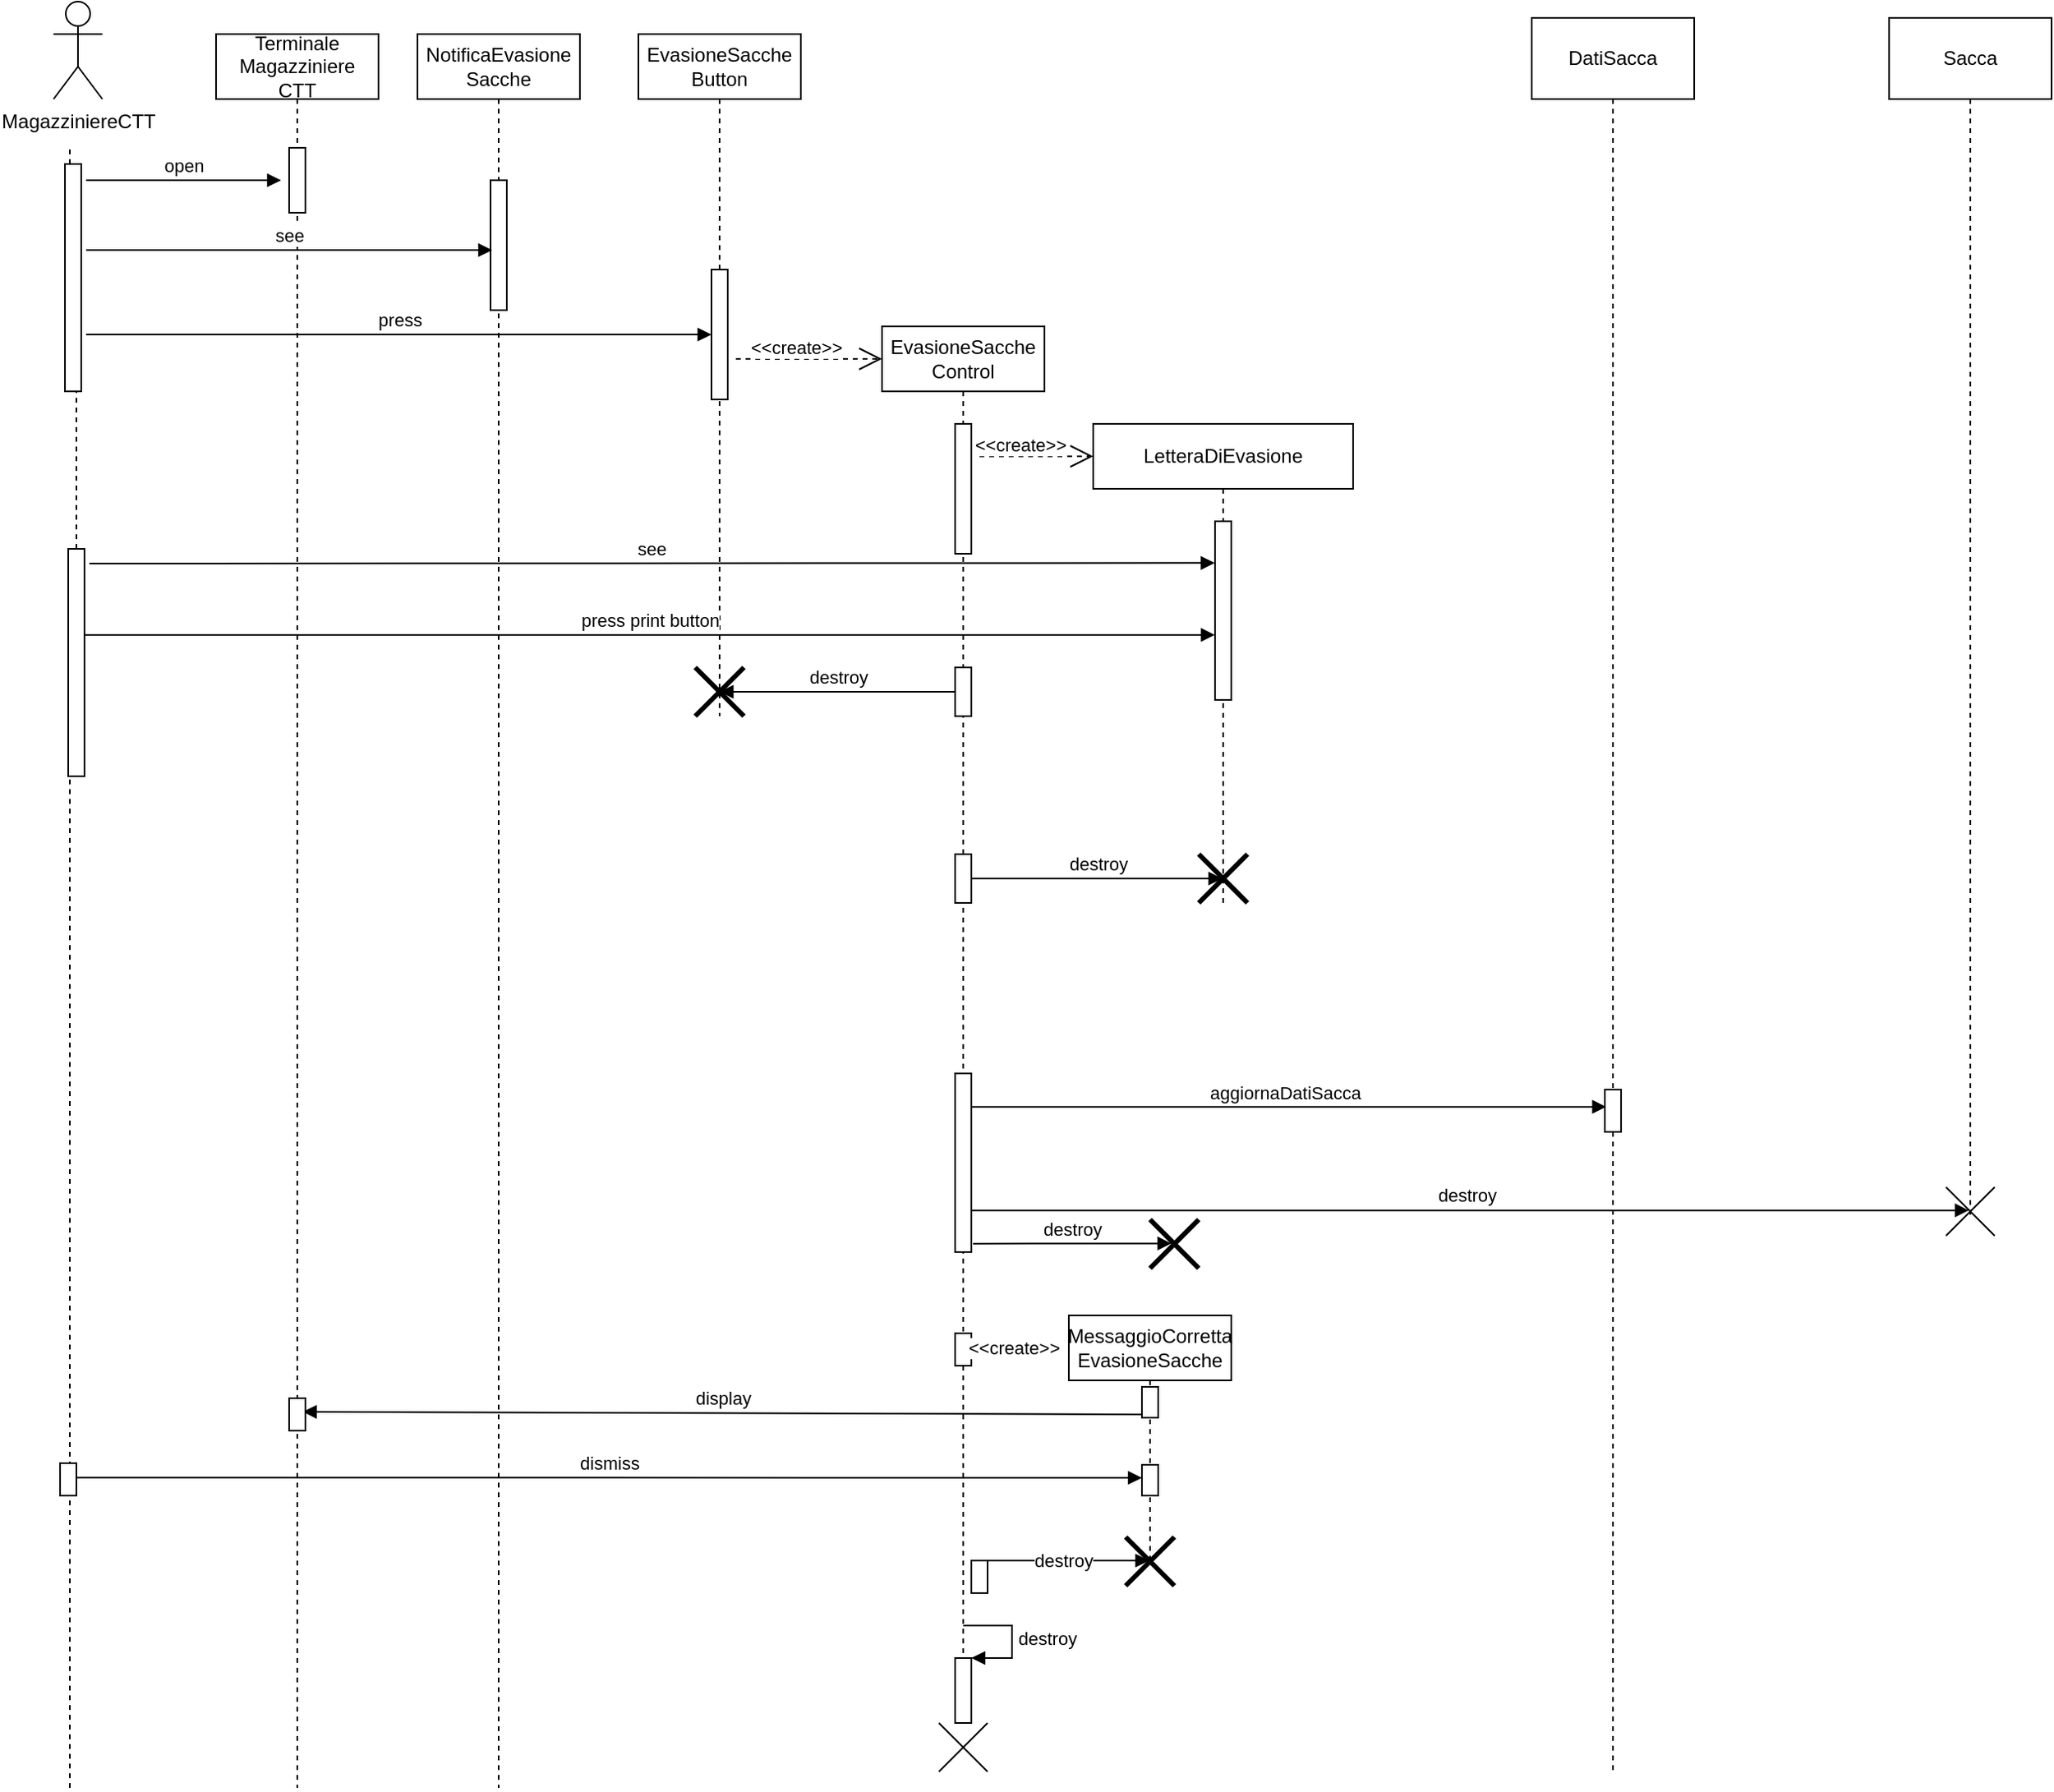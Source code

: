 <mxfile version="14.5.1" type="device"><diagram id="XsYjjXMs02kWa-WO1dlW" name="Page-1"><mxGraphModel dx="1278" dy="995" grid="1" gridSize="10" guides="1" tooltips="1" connect="1" arrows="1" fold="1" page="1" pageScale="1" pageWidth="827" pageHeight="1169" math="0" shadow="0"><root><mxCell id="0"/><mxCell id="1" parent="0"/><mxCell id="waBPI72vu24lXxiu2Cvt-4" value="destroy" style="html=1;verticalAlign=bottom;endArrow=block;entryX=0.469;entryY=0.478;entryDx=0;entryDy=0;entryPerimeter=0;" parent="1" source="NlIbe6UXu61aGWaOA6JF-43" target="waBPI72vu24lXxiu2Cvt-5" edge="1"><mxGeometry width="80" relative="1" as="geometry"><mxPoint x="1380" y="840" as="sourcePoint"/><mxPoint x="2053.33" y="840.34" as="targetPoint"/></mxGeometry></mxCell><mxCell id="waBPI72vu24lXxiu2Cvt-6" value="aggiornaDatiSacca" style="html=1;verticalAlign=bottom;endArrow=block;entryX=0.08;entryY=0.408;entryDx=0;entryDy=0;entryPerimeter=0;" parent="1" source="NlIbe6UXu61aGWaOA6JF-43" target="q7Y4T0QO9IF6jPcpgNIj-2" edge="1"><mxGeometry width="80" relative="1" as="geometry"><mxPoint x="1380" y="820" as="sourcePoint"/><mxPoint x="1912" y="821" as="targetPoint"/></mxGeometry></mxCell><mxCell id="NlIbe6UXu61aGWaOA6JF-48" value="LetteraDiEvasione" style="shape=umlLifeline;perimeter=lifelinePerimeter;whiteSpace=wrap;html=1;container=1;collapsible=0;recursiveResize=0;outlineConnect=0;" parent="1" vertex="1"><mxGeometry x="730" y="320" width="160" height="295" as="geometry"/></mxCell><mxCell id="9CCmjaMXcZuyw1InD07_-42" value="" style="shape=umlDestroy;whiteSpace=wrap;html=1;strokeWidth=3;" parent="NlIbe6UXu61aGWaOA6JF-48" vertex="1"><mxGeometry x="35" y="490" width="30" height="30" as="geometry"/></mxCell><mxCell id="QX9X6XQTIma862YGj8TJ-4" value="" style="shape=umlDestroy;whiteSpace=wrap;html=1;strokeWidth=3;" parent="NlIbe6UXu61aGWaOA6JF-48" vertex="1"><mxGeometry x="65" y="265" width="30" height="30" as="geometry"/></mxCell><mxCell id="NlIbe6UXu61aGWaOA6JF-1" value="MagazziniereCTT" style="shape=umlActor;verticalLabelPosition=bottom;verticalAlign=top;html=1;outlineConnect=0;" parent="1" vertex="1"><mxGeometry x="90" y="60" width="30" height="60" as="geometry"/></mxCell><mxCell id="NlIbe6UXu61aGWaOA6JF-2" value="" style="endArrow=none;dashed=1;html=1;" parent="1" source="NlIbe6UXu61aGWaOA6JF-7" edge="1"><mxGeometry width="50" height="50" relative="1" as="geometry"><mxPoint x="100" y="410" as="sourcePoint"/><mxPoint x="100" y="150" as="targetPoint"/></mxGeometry></mxCell><mxCell id="NlIbe6UXu61aGWaOA6JF-7" value="" style="html=1;points=[];perimeter=orthogonalPerimeter;" parent="1" vertex="1"><mxGeometry x="97" y="160" width="10" height="140" as="geometry"/></mxCell><mxCell id="NlIbe6UXu61aGWaOA6JF-8" value="" style="endArrow=none;dashed=1;html=1;" parent="1" source="NlIbe6UXu61aGWaOA6JF-50" target="NlIbe6UXu61aGWaOA6JF-7" edge="1"><mxGeometry width="50" height="50" relative="1" as="geometry"><mxPoint x="100" y="600" as="sourcePoint"/><mxPoint x="100" y="150" as="targetPoint"/></mxGeometry></mxCell><mxCell id="NlIbe6UXu61aGWaOA6JF-26" value="Terminale Magazziniere CTT" style="shape=umlLifeline;perimeter=lifelinePerimeter;whiteSpace=wrap;html=1;container=1;collapsible=0;recursiveResize=0;outlineConnect=0;" parent="1" vertex="1"><mxGeometry x="190" y="80" width="100" height="1080" as="geometry"/></mxCell><mxCell id="NlIbe6UXu61aGWaOA6JF-35" value="" style="html=1;points=[];perimeter=orthogonalPerimeter;" parent="NlIbe6UXu61aGWaOA6JF-26" vertex="1"><mxGeometry x="45" y="70" width="10" height="40" as="geometry"/></mxCell><mxCell id="NlIbe6UXu61aGWaOA6JF-31" value="open" style="html=1;verticalAlign=bottom;endArrow=block;" parent="1" edge="1"><mxGeometry width="80" relative="1" as="geometry"><mxPoint x="110" y="170" as="sourcePoint"/><mxPoint x="230" y="170" as="targetPoint"/></mxGeometry></mxCell><mxCell id="NlIbe6UXu61aGWaOA6JF-32" value="NotificaEvasione Sacche" style="shape=umlLifeline;perimeter=lifelinePerimeter;whiteSpace=wrap;html=1;container=1;collapsible=0;recursiveResize=0;outlineConnect=0;" parent="1" vertex="1"><mxGeometry x="314" y="80" width="100" height="1080" as="geometry"/></mxCell><mxCell id="NlIbe6UXu61aGWaOA6JF-33" value="" style="html=1;points=[];perimeter=orthogonalPerimeter;" parent="NlIbe6UXu61aGWaOA6JF-32" vertex="1"><mxGeometry x="45" y="90" width="10" height="80" as="geometry"/></mxCell><mxCell id="NlIbe6UXu61aGWaOA6JF-34" value="see" style="html=1;verticalAlign=bottom;endArrow=block;" parent="1" edge="1"><mxGeometry width="80" relative="1" as="geometry"><mxPoint x="110" y="213" as="sourcePoint"/><mxPoint x="360" y="213" as="targetPoint"/></mxGeometry></mxCell><mxCell id="NlIbe6UXu61aGWaOA6JF-38" value="EvasioneSacche&lt;br&gt;Button" style="shape=umlLifeline;perimeter=lifelinePerimeter;whiteSpace=wrap;html=1;container=1;collapsible=0;recursiveResize=0;outlineConnect=0;" parent="1" vertex="1"><mxGeometry x="450" y="80" width="100" height="420" as="geometry"/></mxCell><mxCell id="NlIbe6UXu61aGWaOA6JF-39" value="" style="html=1;points=[];perimeter=orthogonalPerimeter;" parent="NlIbe6UXu61aGWaOA6JF-38" vertex="1"><mxGeometry x="45" y="145" width="10" height="80" as="geometry"/></mxCell><mxCell id="k0hMgQiCcVBmHwfRz_lX-5" value="" style="shape=umlDestroy;whiteSpace=wrap;html=1;strokeWidth=3;" parent="NlIbe6UXu61aGWaOA6JF-38" vertex="1"><mxGeometry x="35" y="390" width="30" height="30" as="geometry"/></mxCell><mxCell id="NlIbe6UXu61aGWaOA6JF-40" value="press" style="html=1;verticalAlign=bottom;endArrow=block;entryX=0;entryY=0.5;entryDx=0;entryDy=0;entryPerimeter=0;" parent="1" target="NlIbe6UXu61aGWaOA6JF-39" edge="1"><mxGeometry width="80" relative="1" as="geometry"><mxPoint x="110" y="265" as="sourcePoint"/><mxPoint x="490" y="265" as="targetPoint"/></mxGeometry></mxCell><mxCell id="NlIbe6UXu61aGWaOA6JF-41" value="" style="endArrow=open;dashed=1;endFill=0;endSize=12;html=1;" parent="1" edge="1"><mxGeometry width="160" relative="1" as="geometry"><mxPoint x="510" y="280" as="sourcePoint"/><mxPoint x="600" y="280" as="targetPoint"/></mxGeometry></mxCell><mxCell id="NlIbe6UXu61aGWaOA6JF-42" value="&amp;lt;&amp;lt;create&amp;gt;&amp;gt;" style="edgeLabel;html=1;align=center;verticalAlign=middle;resizable=0;points=[];" parent="NlIbe6UXu61aGWaOA6JF-41" vertex="1" connectable="0"><mxGeometry x="0.225" y="3" relative="1" as="geometry"><mxPoint x="-18" y="-4" as="offset"/></mxGeometry></mxCell><mxCell id="NlIbe6UXu61aGWaOA6JF-43" value="EvasioneSacche Control" style="shape=umlLifeline;perimeter=lifelinePerimeter;whiteSpace=wrap;html=1;container=1;collapsible=0;recursiveResize=0;outlineConnect=0;" parent="1" vertex="1"><mxGeometry x="600" y="260" width="100" height="820" as="geometry"/></mxCell><mxCell id="NlIbe6UXu61aGWaOA6JF-47" value="" style="html=1;points=[];perimeter=orthogonalPerimeter;" parent="NlIbe6UXu61aGWaOA6JF-43" vertex="1"><mxGeometry x="45" y="60" width="10" height="80" as="geometry"/></mxCell><mxCell id="9CCmjaMXcZuyw1InD07_-26" value="" style="html=1;points=[];perimeter=orthogonalPerimeter;" parent="NlIbe6UXu61aGWaOA6JF-43" vertex="1"><mxGeometry x="45" y="620" width="10" height="20" as="geometry"/></mxCell><mxCell id="oHIcFJpFnRrAKAoGPdnC-1" value="" style="html=1;points=[];perimeter=orthogonalPerimeter;" parent="NlIbe6UXu61aGWaOA6JF-43" vertex="1"><mxGeometry x="45" y="460" width="10" height="110" as="geometry"/></mxCell><mxCell id="oHIcFJpFnRrAKAoGPdnC-2" value="destroy" style="edgeStyle=orthogonalEdgeStyle;html=1;align=left;spacingLeft=2;endArrow=block;rounded=0;" parent="NlIbe6UXu61aGWaOA6JF-43" edge="1"><mxGeometry x="-0.361" relative="1" as="geometry"><mxPoint x="55" y="760" as="sourcePoint"/><Array as="points"><mxPoint x="130" y="760"/><mxPoint x="130" y="760"/></Array><mxPoint x="164.5" y="760" as="targetPoint"/><mxPoint as="offset"/></mxGeometry></mxCell><mxCell id="k0hMgQiCcVBmHwfRz_lX-3" value="" style="html=1;points=[];perimeter=orthogonalPerimeter;" parent="NlIbe6UXu61aGWaOA6JF-43" vertex="1"><mxGeometry x="45" y="210" width="10" height="30" as="geometry"/></mxCell><mxCell id="QX9X6XQTIma862YGj8TJ-1" value="" style="html=1;points=[];perimeter=orthogonalPerimeter;" parent="NlIbe6UXu61aGWaOA6JF-43" vertex="1"><mxGeometry x="45" y="325" width="10" height="30" as="geometry"/></mxCell><mxCell id="NlIbe6UXu61aGWaOA6JF-44" value="" style="endArrow=open;dashed=1;endFill=0;endSize=12;html=1;" parent="1" edge="1"><mxGeometry width="160" relative="1" as="geometry"><mxPoint x="660" y="340" as="sourcePoint"/><mxPoint x="730" y="340" as="targetPoint"/></mxGeometry></mxCell><mxCell id="NlIbe6UXu61aGWaOA6JF-45" value="&amp;lt;&amp;lt;create&amp;gt;&amp;gt;" style="edgeLabel;html=1;align=center;verticalAlign=middle;resizable=0;points=[];" parent="NlIbe6UXu61aGWaOA6JF-44" vertex="1" connectable="0"><mxGeometry x="0.225" y="3" relative="1" as="geometry"><mxPoint x="-18" y="-4" as="offset"/></mxGeometry></mxCell><mxCell id="NlIbe6UXu61aGWaOA6JF-49" value="" style="html=1;points=[];perimeter=orthogonalPerimeter;" parent="1" vertex="1"><mxGeometry x="805" y="380" width="10" height="110" as="geometry"/></mxCell><mxCell id="NlIbe6UXu61aGWaOA6JF-50" value="" style="html=1;points=[];perimeter=orthogonalPerimeter;" parent="1" vertex="1"><mxGeometry x="99" y="397" width="10" height="140" as="geometry"/></mxCell><mxCell id="NlIbe6UXu61aGWaOA6JF-51" value="" style="endArrow=none;dashed=1;html=1;" parent="1" target="NlIbe6UXu61aGWaOA6JF-50" edge="1"><mxGeometry width="50" height="50" relative="1" as="geometry"><mxPoint x="100" y="1160" as="sourcePoint"/><mxPoint x="100" y="300" as="targetPoint"/></mxGeometry></mxCell><mxCell id="NlIbe6UXu61aGWaOA6JF-52" value="&lt;div&gt;see&lt;/div&gt;" style="html=1;verticalAlign=bottom;endArrow=block;entryX=-0.02;entryY=0.233;entryDx=0;entryDy=0;entryPerimeter=0;" parent="1" target="NlIbe6UXu61aGWaOA6JF-49" edge="1"><mxGeometry width="80" relative="1" as="geometry"><mxPoint x="112" y="406" as="sourcePoint"/><mxPoint x="800" y="406" as="targetPoint"/></mxGeometry></mxCell><mxCell id="NlIbe6UXu61aGWaOA6JF-53" value="press print button" style="html=1;verticalAlign=bottom;endArrow=block;entryX=-0.01;entryY=0.636;entryDx=0;entryDy=0;entryPerimeter=0;" parent="1" target="NlIbe6UXu61aGWaOA6JF-49" edge="1"><mxGeometry width="80" relative="1" as="geometry"><mxPoint x="109" y="450" as="sourcePoint"/><mxPoint x="800" y="450" as="targetPoint"/></mxGeometry></mxCell><mxCell id="9CCmjaMXcZuyw1InD07_-8" value="MessaggioCorretta&lt;br&gt;EvasioneSacche" style="shape=umlLifeline;perimeter=lifelinePerimeter;whiteSpace=wrap;html=1;container=1;collapsible=0;recursiveResize=0;outlineConnect=0;" parent="1" vertex="1"><mxGeometry x="715" y="869" width="100" height="151" as="geometry"/></mxCell><mxCell id="9CCmjaMXcZuyw1InD07_-9" value="" style="html=1;points=[];perimeter=orthogonalPerimeter;" parent="9CCmjaMXcZuyw1InD07_-8" vertex="1"><mxGeometry x="45" y="44" width="10" height="19" as="geometry"/></mxCell><mxCell id="9CCmjaMXcZuyw1InD07_-30" value="" style="html=1;points=[];perimeter=orthogonalPerimeter;" parent="9CCmjaMXcZuyw1InD07_-8" vertex="1"><mxGeometry x="45" y="92" width="10" height="19" as="geometry"/></mxCell><mxCell id="oHIcFJpFnRrAKAoGPdnC-3" value="" style="shape=umlDestroy;whiteSpace=wrap;html=1;strokeWidth=3;" parent="9CCmjaMXcZuyw1InD07_-8" vertex="1"><mxGeometry x="35" y="136.5" width="30" height="30" as="geometry"/></mxCell><mxCell id="9CCmjaMXcZuyw1InD07_-10" value="display" style="html=1;verticalAlign=bottom;endArrow=block;entryX=0.847;entryY=0.418;entryDx=0;entryDy=0;entryPerimeter=0;" parent="1" target="9CCmjaMXcZuyw1InD07_-11" edge="1"><mxGeometry width="80" relative="1" as="geometry"><mxPoint x="760" y="930" as="sourcePoint"/><mxPoint x="250" y="930" as="targetPoint"/></mxGeometry></mxCell><mxCell id="9CCmjaMXcZuyw1InD07_-11" value="" style="html=1;points=[];perimeter=orthogonalPerimeter;" parent="1" vertex="1"><mxGeometry x="235" y="920" width="10" height="20" as="geometry"/></mxCell><mxCell id="9CCmjaMXcZuyw1InD07_-12" value="" style="html=1;points=[];perimeter=orthogonalPerimeter;" parent="1" vertex="1"><mxGeometry x="94" y="960" width="10" height="20" as="geometry"/></mxCell><mxCell id="9CCmjaMXcZuyw1InD07_-13" value="dismiss" style="html=1;verticalAlign=bottom;endArrow=block;" parent="1" edge="1"><mxGeometry width="80" relative="1" as="geometry"><mxPoint x="104" y="968.82" as="sourcePoint"/><mxPoint x="760" y="969" as="targetPoint"/></mxGeometry></mxCell><mxCell id="9CCmjaMXcZuyw1InD07_-37" value="destroy" style="html=1;verticalAlign=bottom;endArrow=block;entryX=0.438;entryY=0.49;entryDx=0;entryDy=0;entryPerimeter=0;" parent="1" target="9CCmjaMXcZuyw1InD07_-42" edge="1"><mxGeometry width="80" relative="1" as="geometry"><mxPoint x="656" y="824.82" as="sourcePoint"/><mxPoint x="805.5" y="824.82" as="targetPoint"/></mxGeometry></mxCell><mxCell id="q7Y4T0QO9IF6jPcpgNIj-1" value="DatiSacca" style="shape=umlLifeline;perimeter=lifelinePerimeter;whiteSpace=wrap;html=1;container=1;collapsible=0;recursiveResize=0;outlineConnect=0;size=50;" parent="1" vertex="1"><mxGeometry x="1000" y="70" width="100" height="1080" as="geometry"/></mxCell><mxCell id="q7Y4T0QO9IF6jPcpgNIj-2" value="" style="html=1;points=[];perimeter=orthogonalPerimeter;" parent="q7Y4T0QO9IF6jPcpgNIj-1" vertex="1"><mxGeometry x="45" y="660" width="10" height="26" as="geometry"/></mxCell><mxCell id="waBPI72vu24lXxiu2Cvt-2" value="Sacca" style="shape=umlLifeline;perimeter=lifelinePerimeter;whiteSpace=wrap;html=1;container=1;collapsible=0;recursiveResize=0;outlineConnect=0;size=50;" parent="1" vertex="1"><mxGeometry x="1220" y="70" width="100" height="740" as="geometry"/></mxCell><mxCell id="waBPI72vu24lXxiu2Cvt-5" value="" style="shape=umlDestroy;whiteSpace=wrap;html=1;strokeWidth=1;" parent="waBPI72vu24lXxiu2Cvt-2" vertex="1"><mxGeometry x="35" y="720" width="30" height="30" as="geometry"/></mxCell><mxCell id="9CCmjaMXcZuyw1InD07_-33" value="" style="html=1;points=[];perimeter=orthogonalPerimeter;" parent="1" vertex="1"><mxGeometry x="645" y="1080" width="10" height="40" as="geometry"/></mxCell><mxCell id="9CCmjaMXcZuyw1InD07_-34" value="destroy" style="edgeStyle=orthogonalEdgeStyle;html=1;align=left;spacingLeft=2;endArrow=block;rounded=0;entryX=1;entryY=0;" parent="1" target="9CCmjaMXcZuyw1InD07_-33" edge="1"><mxGeometry relative="1" as="geometry"><mxPoint x="650" y="1060" as="sourcePoint"/><Array as="points"><mxPoint x="680" y="1060"/></Array></mxGeometry></mxCell><mxCell id="9CCmjaMXcZuyw1InD07_-36" value="" style="shape=umlDestroy;whiteSpace=wrap;html=1;strokeWidth=1;" parent="1" vertex="1"><mxGeometry x="635" y="1120" width="30" height="30" as="geometry"/></mxCell><mxCell id="k0hMgQiCcVBmHwfRz_lX-1" value="" style="html=1;points=[];perimeter=orthogonalPerimeter;" parent="1" vertex="1"><mxGeometry x="655" y="1020" width="10" height="20" as="geometry"/></mxCell><mxCell id="k0hMgQiCcVBmHwfRz_lX-2" value="&amp;lt;&amp;lt;create&amp;gt;&amp;gt;" style="edgeLabel;html=1;align=center;verticalAlign=middle;resizable=0;points=[];" parent="1" vertex="1" connectable="0"><mxGeometry x="700" y="343" as="geometry"><mxPoint x="-19" y="546" as="offset"/></mxGeometry></mxCell><mxCell id="k0hMgQiCcVBmHwfRz_lX-4" value="destroy" style="html=1;verticalAlign=bottom;endArrow=block;" parent="1" source="k0hMgQiCcVBmHwfRz_lX-3" target="NlIbe6UXu61aGWaOA6JF-38" edge="1"><mxGeometry width="80" relative="1" as="geometry"><mxPoint x="666" y="834.82" as="sourcePoint"/><mxPoint x="788.14" y="834.7" as="targetPoint"/></mxGeometry></mxCell><mxCell id="QX9X6XQTIma862YGj8TJ-2" value="destroy" style="html=1;verticalAlign=bottom;endArrow=block;" parent="1" source="QX9X6XQTIma862YGj8TJ-1" target="NlIbe6UXu61aGWaOA6JF-48" edge="1"><mxGeometry width="80" relative="1" as="geometry"><mxPoint x="655" y="495" as="sourcePoint"/><mxPoint x="509.5" y="495" as="targetPoint"/></mxGeometry></mxCell></root></mxGraphModel></diagram></mxfile>